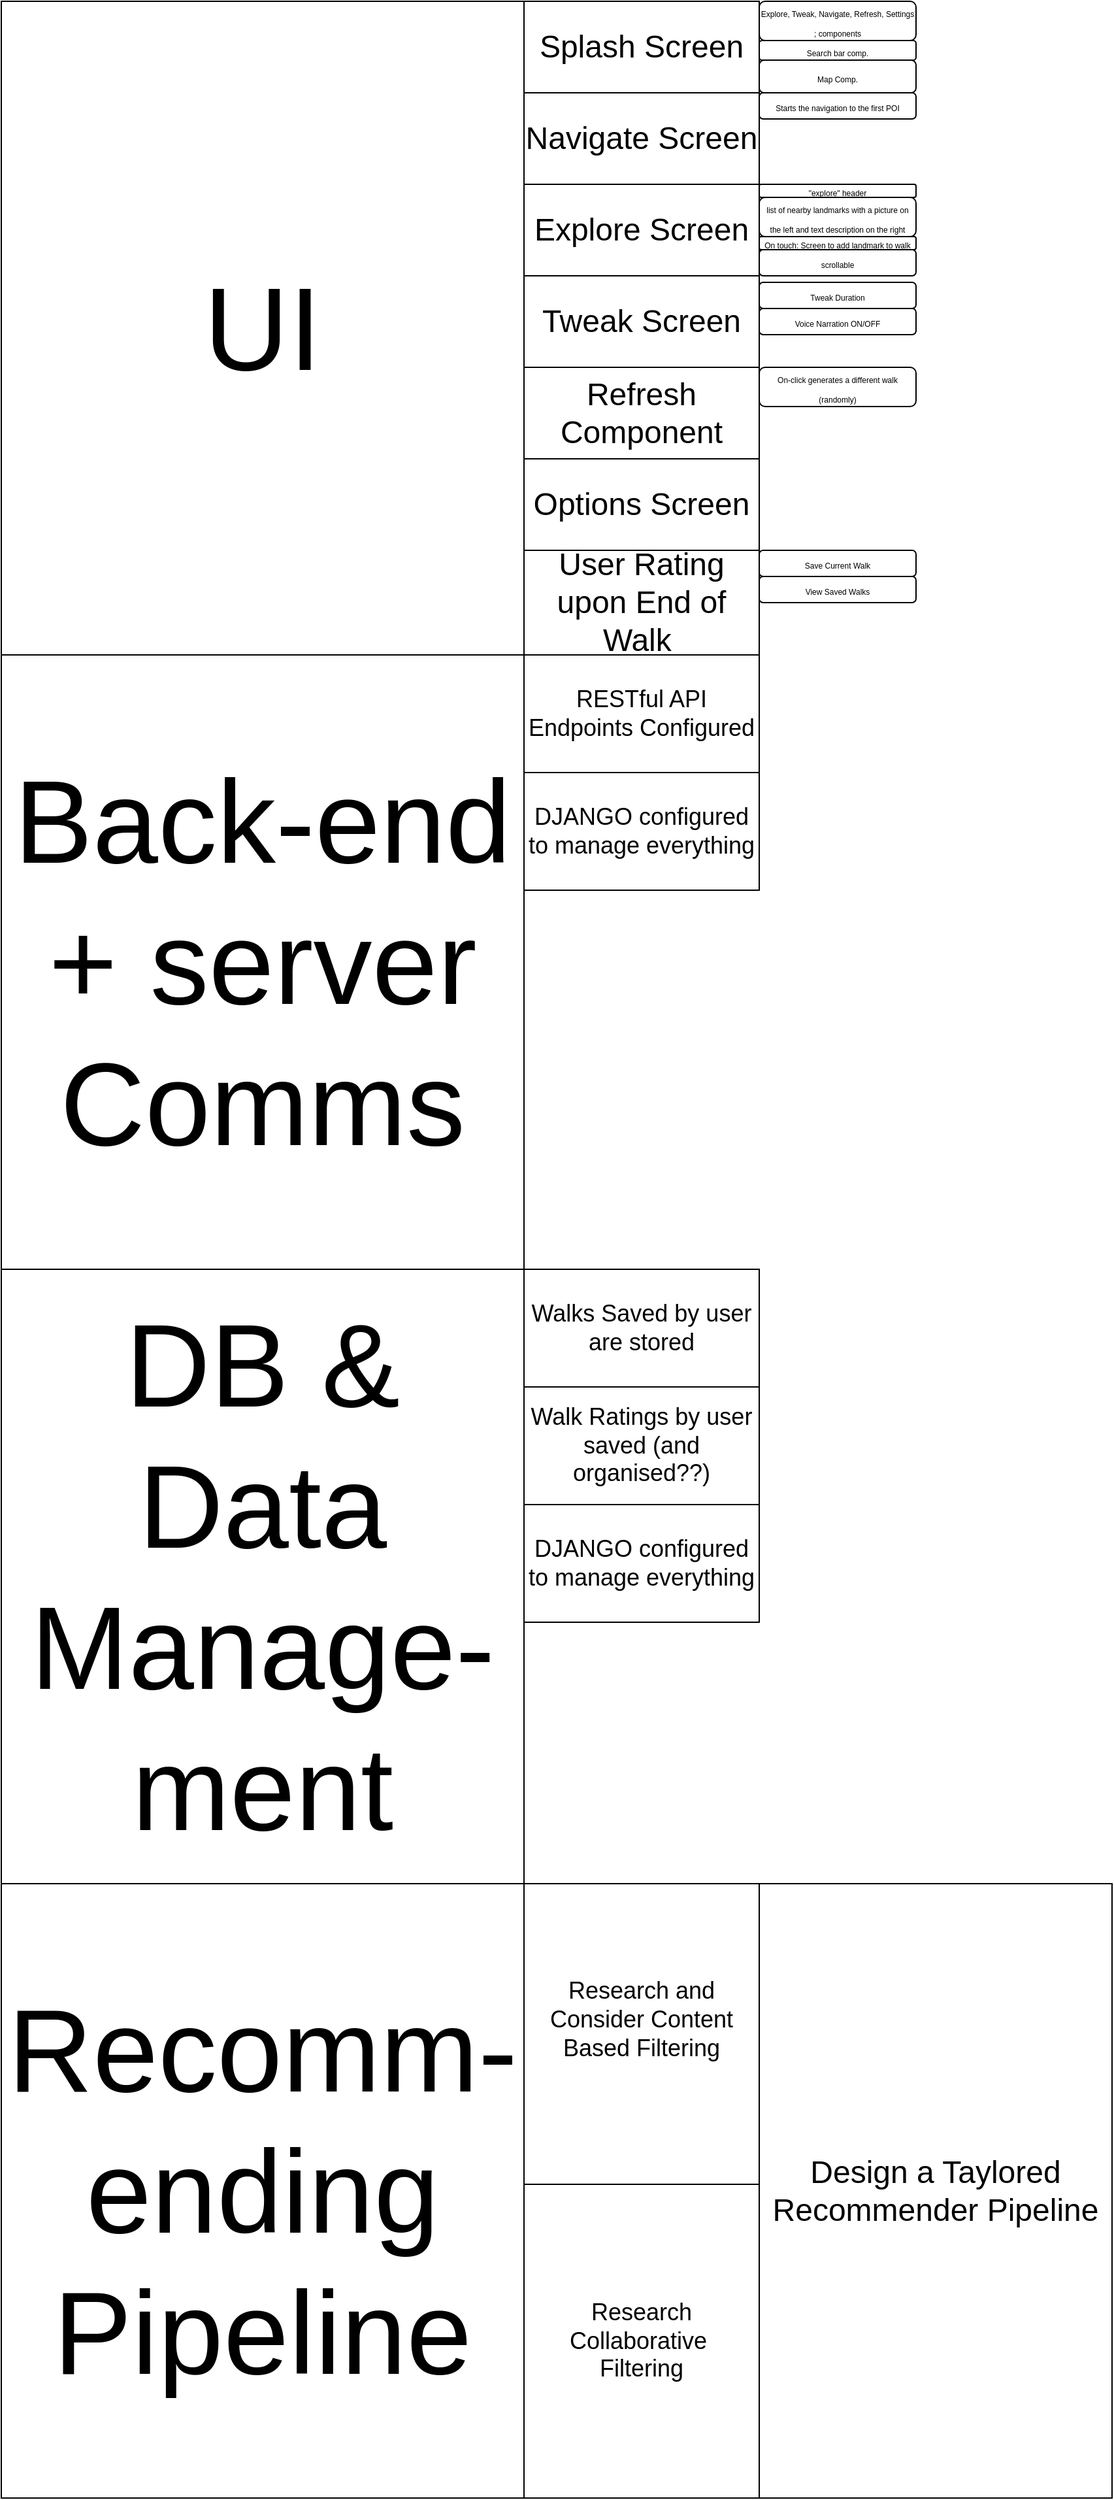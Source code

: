 <mxfile version="24.2.3" type="github">
  <diagram name="Page-1" id="Z43HYbOb06iZJgcrgzqE">
    <mxGraphModel dx="1653" dy="1018" grid="1" gridSize="10" guides="1" tooltips="1" connect="1" arrows="1" fold="1" page="1" pageScale="1" pageWidth="2000" pageHeight="2000" math="0" shadow="0">
      <root>
        <mxCell id="0" />
        <mxCell id="1" parent="0" />
        <mxCell id="Am7SAXZQbyqky8bTvC-_-1" value="&lt;font style=&quot;font-size: 90px;&quot;&gt;Back-end + server Comms&lt;/font&gt;" style="rounded=0;whiteSpace=wrap;html=1;" vertex="1" parent="1">
          <mxGeometry x="80" y="570" width="400" height="470" as="geometry" />
        </mxCell>
        <mxCell id="Am7SAXZQbyqky8bTvC-_-2" value="&lt;font style=&quot;font-size: 90px;&quot;&gt;UI&lt;/font&gt;" style="rounded=0;whiteSpace=wrap;html=1;" vertex="1" parent="1">
          <mxGeometry x="80" y="70" width="400" height="500" as="geometry" />
        </mxCell>
        <mxCell id="Am7SAXZQbyqky8bTvC-_-4" value="&lt;font style=&quot;font-size: 90px;&quot;&gt;DB &amp;amp; Data Manage-m&lt;/font&gt;&lt;span style=&quot;font-size: 90px; background-color: initial;&quot;&gt;ent&lt;/span&gt;" style="rounded=0;whiteSpace=wrap;html=1;" vertex="1" parent="1">
          <mxGeometry x="80" y="1040" width="400" height="470" as="geometry" />
        </mxCell>
        <mxCell id="Am7SAXZQbyqky8bTvC-_-5" value="&lt;font style=&quot;font-size: 90px;&quot;&gt;Recomm-ending Pipeline&lt;/font&gt;" style="rounded=0;whiteSpace=wrap;html=1;" vertex="1" parent="1">
          <mxGeometry x="80" y="1510" width="400" height="470" as="geometry" />
        </mxCell>
        <mxCell id="Am7SAXZQbyqky8bTvC-_-6" value="&lt;font style=&quot;font-size: 24px;&quot;&gt;Splash Screen&lt;/font&gt;" style="rounded=0;whiteSpace=wrap;html=1;" vertex="1" parent="1">
          <mxGeometry x="480" y="70" width="180" height="70" as="geometry" />
        </mxCell>
        <mxCell id="Am7SAXZQbyqky8bTvC-_-8" value="&lt;span style=&quot;font-size: 24px;&quot;&gt;Explore Screen&lt;/span&gt;" style="rounded=0;whiteSpace=wrap;html=1;" vertex="1" parent="1">
          <mxGeometry x="480" y="210" width="180" height="70" as="geometry" />
        </mxCell>
        <mxCell id="Am7SAXZQbyqky8bTvC-_-9" value="&lt;font style=&quot;font-size: 24px;&quot;&gt;Tweak Screen&lt;/font&gt;" style="rounded=0;whiteSpace=wrap;html=1;" vertex="1" parent="1">
          <mxGeometry x="480" y="280" width="180" height="70" as="geometry" />
        </mxCell>
        <mxCell id="Am7SAXZQbyqky8bTvC-_-10" value="&lt;font style=&quot;font-size: 24px;&quot;&gt;Refresh Component&lt;/font&gt;" style="rounded=0;whiteSpace=wrap;html=1;" vertex="1" parent="1">
          <mxGeometry x="480" y="350" width="180" height="70" as="geometry" />
        </mxCell>
        <mxCell id="Am7SAXZQbyqky8bTvC-_-11" value="&lt;font style=&quot;font-size: 24px;&quot;&gt;Options Screen&lt;/font&gt;" style="rounded=0;whiteSpace=wrap;html=1;" vertex="1" parent="1">
          <mxGeometry x="480" y="420" width="180" height="70" as="geometry" />
        </mxCell>
        <mxCell id="Am7SAXZQbyqky8bTvC-_-12" value="&lt;font style=&quot;font-size: 24px;&quot;&gt;User Rating upon End of Walk&amp;nbsp;&lt;/font&gt;" style="rounded=0;whiteSpace=wrap;html=1;" vertex="1" parent="1">
          <mxGeometry x="480" y="490" width="180" height="80" as="geometry" />
        </mxCell>
        <mxCell id="Am7SAXZQbyqky8bTvC-_-15" value="&lt;font style=&quot;font-size: 18px;&quot;&gt;RESTful API Endpoints Configured&lt;/font&gt;" style="rounded=0;whiteSpace=wrap;html=1;" vertex="1" parent="1">
          <mxGeometry x="480" y="570" width="180" height="90" as="geometry" />
        </mxCell>
        <mxCell id="Am7SAXZQbyqky8bTvC-_-17" value="&lt;font style=&quot;font-size: 18px;&quot;&gt;DJANGO configured to manage everything&lt;/font&gt;" style="rounded=0;whiteSpace=wrap;html=1;" vertex="1" parent="1">
          <mxGeometry x="480" y="660" width="180" height="90" as="geometry" />
        </mxCell>
        <mxCell id="Am7SAXZQbyqky8bTvC-_-18" value="&lt;span style=&quot;font-size: 18px;&quot;&gt;Walks Saved by user are stored&lt;/span&gt;" style="rounded=0;whiteSpace=wrap;html=1;" vertex="1" parent="1">
          <mxGeometry x="480" y="1040" width="180" height="90" as="geometry" />
        </mxCell>
        <mxCell id="Am7SAXZQbyqky8bTvC-_-19" value="&lt;font style=&quot;font-size: 18px;&quot;&gt;DJANGO configured to manage everything&lt;/font&gt;" style="rounded=0;whiteSpace=wrap;html=1;" vertex="1" parent="1">
          <mxGeometry x="480" y="1220" width="180" height="90" as="geometry" />
        </mxCell>
        <mxCell id="Am7SAXZQbyqky8bTvC-_-21" value="&lt;span style=&quot;font-size: 18px;&quot;&gt;Research Collaborative&amp;nbsp;&lt;/span&gt;&lt;div&gt;&lt;span style=&quot;font-size: 18px;&quot;&gt;Filtering&lt;/span&gt;&lt;/div&gt;" style="rounded=0;whiteSpace=wrap;html=1;" vertex="1" parent="1">
          <mxGeometry x="480" y="1740" width="180" height="240" as="geometry" />
        </mxCell>
        <mxCell id="Am7SAXZQbyqky8bTvC-_-22" value="&lt;font style=&quot;font-size: 18px;&quot;&gt;Research and Consider Content Based Filtering&lt;/font&gt;&lt;div&gt;&lt;font style=&quot;font-size: 18px;&quot;&gt;&lt;br&gt;&lt;/font&gt;&lt;/div&gt;" style="rounded=0;whiteSpace=wrap;html=1;" vertex="1" parent="1">
          <mxGeometry x="480" y="1510" width="180" height="230" as="geometry" />
        </mxCell>
        <mxCell id="Am7SAXZQbyqky8bTvC-_-23" value="&lt;font style=&quot;font-size: 24px;&quot;&gt;Design a Taylored Recommender Pipeline&lt;/font&gt;" style="rounded=0;whiteSpace=wrap;html=1;" vertex="1" parent="1">
          <mxGeometry x="660" y="1510" width="270" height="470" as="geometry" />
        </mxCell>
        <mxCell id="Am7SAXZQbyqky8bTvC-_-24" value="&lt;div style=&quot;&quot;&gt;&lt;span style=&quot;font-size: 6px; background-color: initial;&quot;&gt;Explore, Tweak, Navigate, Refresh, Settings ; components&lt;/span&gt;&lt;/div&gt;" style="rounded=1;whiteSpace=wrap;html=1;align=center;" vertex="1" parent="1">
          <mxGeometry x="660" y="70" width="120" height="30" as="geometry" />
        </mxCell>
        <mxCell id="Am7SAXZQbyqky8bTvC-_-25" value="&lt;font style=&quot;font-size: 6px;&quot;&gt;Search bar comp.&lt;/font&gt;" style="rounded=1;whiteSpace=wrap;html=1;" vertex="1" parent="1">
          <mxGeometry x="660" y="100" width="120" height="15" as="geometry" />
        </mxCell>
        <mxCell id="Am7SAXZQbyqky8bTvC-_-26" value="&lt;span style=&quot;font-size: 24px;&quot;&gt;Navigate&lt;/span&gt;&lt;span style=&quot;font-size: 24px; background-color: initial;&quot;&gt;&amp;nbsp;Screen&lt;/span&gt;" style="rounded=0;whiteSpace=wrap;html=1;" vertex="1" parent="1">
          <mxGeometry x="480" y="140" width="180" height="70" as="geometry" />
        </mxCell>
        <mxCell id="Am7SAXZQbyqky8bTvC-_-28" value="&lt;font style=&quot;font-size: 6px;&quot;&gt;Map Comp.&lt;/font&gt;" style="rounded=1;whiteSpace=wrap;html=1;" vertex="1" parent="1">
          <mxGeometry x="660" y="115" width="120" height="25" as="geometry" />
        </mxCell>
        <mxCell id="Am7SAXZQbyqky8bTvC-_-29" value="&lt;span style=&quot;font-size: 18px;&quot;&gt;Walk Ratings by user saved (and organised??)&lt;/span&gt;" style="rounded=0;whiteSpace=wrap;html=1;" vertex="1" parent="1">
          <mxGeometry x="480" y="1130" width="180" height="90" as="geometry" />
        </mxCell>
        <mxCell id="Am7SAXZQbyqky8bTvC-_-30" value="&lt;font style=&quot;font-size: 6px;&quot;&gt;Starts the navigation to the first POI&lt;/font&gt;" style="rounded=1;whiteSpace=wrap;html=1;" vertex="1" parent="1">
          <mxGeometry x="660" y="140" width="120" height="20" as="geometry" />
        </mxCell>
        <mxCell id="Am7SAXZQbyqky8bTvC-_-31" value="&lt;font style=&quot;font-size: 6px;&quot;&gt;&quot;explore&quot; header&lt;/font&gt;" style="rounded=1;whiteSpace=wrap;html=1;" vertex="1" parent="1">
          <mxGeometry x="660" y="210" width="120" height="10" as="geometry" />
        </mxCell>
        <mxCell id="Am7SAXZQbyqky8bTvC-_-32" value="&lt;font style=&quot;font-size: 6px;&quot;&gt;list of nearby landmarks with a picture on the left and text description on the right&lt;/font&gt;" style="rounded=1;whiteSpace=wrap;html=1;" vertex="1" parent="1">
          <mxGeometry x="660" y="220" width="120" height="30" as="geometry" />
        </mxCell>
        <mxCell id="Am7SAXZQbyqky8bTvC-_-33" value="&lt;font style=&quot;font-size: 6px;&quot;&gt;On touch: Screen to add landmark to walk&lt;/font&gt;" style="rounded=1;whiteSpace=wrap;html=1;" vertex="1" parent="1">
          <mxGeometry x="660" y="250" width="120" height="10" as="geometry" />
        </mxCell>
        <mxCell id="Am7SAXZQbyqky8bTvC-_-34" value="&lt;font style=&quot;font-size: 6px;&quot;&gt;scrollable&lt;/font&gt;" style="rounded=1;whiteSpace=wrap;html=1;" vertex="1" parent="1">
          <mxGeometry x="660" y="260" width="120" height="20" as="geometry" />
        </mxCell>
        <mxCell id="Am7SAXZQbyqky8bTvC-_-35" value="&lt;font style=&quot;font-size: 6px;&quot;&gt;Tweak Duration&lt;/font&gt;" style="rounded=1;whiteSpace=wrap;html=1;" vertex="1" parent="1">
          <mxGeometry x="660" y="285" width="120" height="20" as="geometry" />
        </mxCell>
        <mxCell id="Am7SAXZQbyqky8bTvC-_-36" value="&lt;font style=&quot;font-size: 6px;&quot;&gt;Voice Narration ON/OFF&lt;/font&gt;" style="rounded=1;whiteSpace=wrap;html=1;" vertex="1" parent="1">
          <mxGeometry x="660" y="305" width="120" height="20" as="geometry" />
        </mxCell>
        <mxCell id="Am7SAXZQbyqky8bTvC-_-37" value="&lt;font style=&quot;font-size: 6px;&quot;&gt;On-click generates a different walk (randomly)&lt;/font&gt;" style="rounded=1;whiteSpace=wrap;html=1;" vertex="1" parent="1">
          <mxGeometry x="660" y="350" width="120" height="30" as="geometry" />
        </mxCell>
        <mxCell id="Am7SAXZQbyqky8bTvC-_-38" value="&lt;font style=&quot;font-size: 6px;&quot;&gt;Save Current Walk&lt;/font&gt;" style="rounded=1;whiteSpace=wrap;html=1;" vertex="1" parent="1">
          <mxGeometry x="660" y="490" width="120" height="20" as="geometry" />
        </mxCell>
        <mxCell id="Am7SAXZQbyqky8bTvC-_-39" value="&lt;font style=&quot;font-size: 6px;&quot;&gt;View Saved Walks&lt;/font&gt;" style="rounded=1;whiteSpace=wrap;html=1;" vertex="1" parent="1">
          <mxGeometry x="660" y="510" width="120" height="20" as="geometry" />
        </mxCell>
      </root>
    </mxGraphModel>
  </diagram>
</mxfile>
